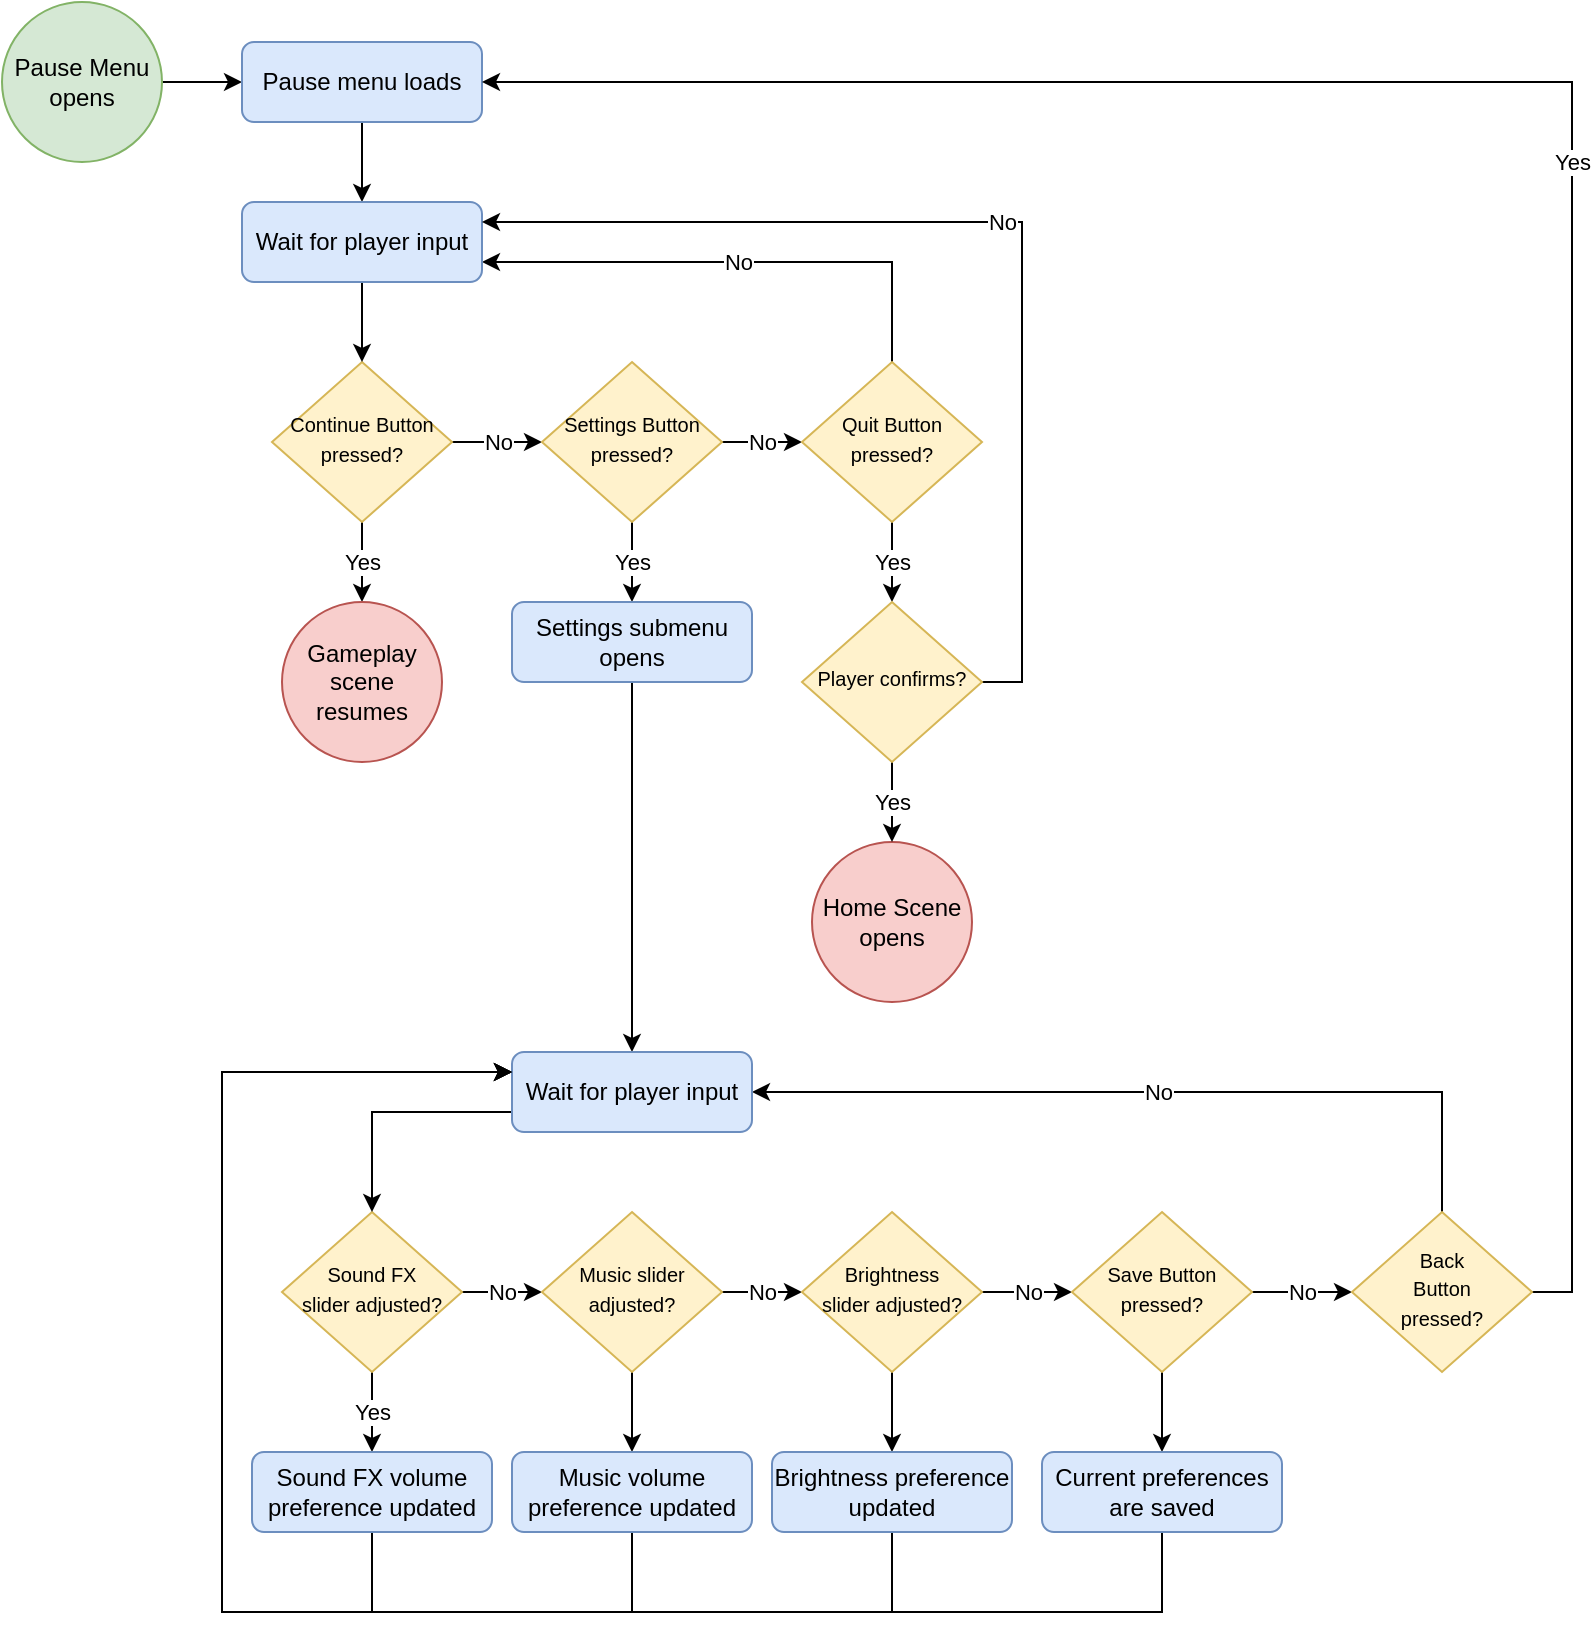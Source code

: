 <mxfile version="14.7.3" type="github"><diagram id="C5RBs43oDa-KdzZeNtuy" name="Page-1"><mxGraphModel dx="1422" dy="762" grid="1" gridSize="10" guides="1" tooltips="1" connect="1" arrows="1" fold="1" page="1" pageScale="1" pageWidth="827" pageHeight="1169" math="0" shadow="0"><root><mxCell id="WIyWlLk6GJQsqaUBKTNV-0"/><mxCell id="WIyWlLk6GJQsqaUBKTNV-1" parent="WIyWlLk6GJQsqaUBKTNV-0"/><mxCell id="w46rc9Ggta0nKSejpY7C-11" value="No" style="edgeStyle=orthogonalEdgeStyle;rounded=0;orthogonalLoop=1;jettySize=auto;html=1;exitX=1;exitY=0.5;exitDx=0;exitDy=0;entryX=0;entryY=0.5;entryDx=0;entryDy=0;" parent="WIyWlLk6GJQsqaUBKTNV-1" source="WIyWlLk6GJQsqaUBKTNV-6" target="w46rc9Ggta0nKSejpY7C-2" edge="1"><mxGeometry relative="1" as="geometry"/></mxCell><mxCell id="w46rc9Ggta0nKSejpY7C-30" value="Yes" style="edgeStyle=orthogonalEdgeStyle;rounded=0;orthogonalLoop=1;jettySize=auto;html=1;exitX=0.5;exitY=1;exitDx=0;exitDy=0;entryX=0.5;entryY=0;entryDx=0;entryDy=0;" parent="WIyWlLk6GJQsqaUBKTNV-1" source="WIyWlLk6GJQsqaUBKTNV-6" target="w46rc9Ggta0nKSejpY7C-29" edge="1"><mxGeometry relative="1" as="geometry"/></mxCell><mxCell id="WIyWlLk6GJQsqaUBKTNV-6" value="&lt;font style=&quot;font-size: 10px&quot;&gt;Continue Button pressed?&lt;/font&gt;" style="rhombus;whiteSpace=wrap;html=1;shadow=0;fontFamily=Helvetica;fontSize=12;align=center;strokeWidth=1;spacing=6;spacingTop=-4;fillColor=#fff2cc;strokeColor=#d6b656;" parent="WIyWlLk6GJQsqaUBKTNV-1" vertex="1"><mxGeometry x="175" y="240" width="90" height="80" as="geometry"/></mxCell><mxCell id="w46rc9Ggta0nKSejpY7C-8" style="edgeStyle=orthogonalEdgeStyle;rounded=0;orthogonalLoop=1;jettySize=auto;html=1;exitX=1;exitY=0.5;exitDx=0;exitDy=0;" parent="WIyWlLk6GJQsqaUBKTNV-1" source="w46rc9Ggta0nKSejpY7C-0" target="w46rc9Ggta0nKSejpY7C-7" edge="1"><mxGeometry relative="1" as="geometry"/></mxCell><mxCell id="w46rc9Ggta0nKSejpY7C-0" value="Pause Menu opens" style="ellipse;whiteSpace=wrap;html=1;aspect=fixed;fillColor=#d5e8d4;strokeColor=#82b366;" parent="WIyWlLk6GJQsqaUBKTNV-1" vertex="1"><mxGeometry x="40" y="60" width="80" height="80" as="geometry"/></mxCell><mxCell id="w46rc9Ggta0nKSejpY7C-12" value="No" style="edgeStyle=orthogonalEdgeStyle;rounded=0;orthogonalLoop=1;jettySize=auto;html=1;exitX=1;exitY=0.5;exitDx=0;exitDy=0;entryX=0;entryY=0.5;entryDx=0;entryDy=0;" parent="WIyWlLk6GJQsqaUBKTNV-1" source="w46rc9Ggta0nKSejpY7C-2" target="w46rc9Ggta0nKSejpY7C-3" edge="1"><mxGeometry relative="1" as="geometry"/></mxCell><mxCell id="w46rc9Ggta0nKSejpY7C-20" value="Yes" style="edgeStyle=orthogonalEdgeStyle;rounded=0;orthogonalLoop=1;jettySize=auto;html=1;exitX=0.5;exitY=1;exitDx=0;exitDy=0;entryX=0.5;entryY=0;entryDx=0;entryDy=0;" parent="WIyWlLk6GJQsqaUBKTNV-1" source="w46rc9Ggta0nKSejpY7C-2" target="gnK7By7rFAybI0cnnryE-4" edge="1"><mxGeometry relative="1" as="geometry"><mxPoint x="355" y="360.0" as="targetPoint"/></mxGeometry></mxCell><mxCell id="w46rc9Ggta0nKSejpY7C-2" value="&lt;span style=&quot;font-size: 10px&quot;&gt;Settings Button pressed?&lt;/span&gt;" style="rhombus;whiteSpace=wrap;html=1;shadow=0;fontFamily=Helvetica;fontSize=12;align=center;strokeWidth=1;spacing=6;spacingTop=-4;fillColor=#fff2cc;strokeColor=#d6b656;" parent="WIyWlLk6GJQsqaUBKTNV-1" vertex="1"><mxGeometry x="310" y="240" width="90" height="80" as="geometry"/></mxCell><mxCell id="w46rc9Ggta0nKSejpY7C-19" value="Yes" style="edgeStyle=orthogonalEdgeStyle;rounded=0;orthogonalLoop=1;jettySize=auto;html=1;exitX=0.5;exitY=1;exitDx=0;exitDy=0;entryX=0.5;entryY=0;entryDx=0;entryDy=0;" parent="WIyWlLk6GJQsqaUBKTNV-1" source="w46rc9Ggta0nKSejpY7C-3" target="gnK7By7rFAybI0cnnryE-1" edge="1"><mxGeometry relative="1" as="geometry"><mxPoint x="485" y="360" as="targetPoint"/></mxGeometry></mxCell><mxCell id="gnK7By7rFAybI0cnnryE-5" value="No" style="edgeStyle=orthogonalEdgeStyle;rounded=0;orthogonalLoop=1;jettySize=auto;html=1;exitX=0.5;exitY=0;exitDx=0;exitDy=0;entryX=1;entryY=0.75;entryDx=0;entryDy=0;" edge="1" parent="WIyWlLk6GJQsqaUBKTNV-1" source="w46rc9Ggta0nKSejpY7C-3" target="w46rc9Ggta0nKSejpY7C-31"><mxGeometry relative="1" as="geometry"/></mxCell><mxCell id="w46rc9Ggta0nKSejpY7C-3" value="&lt;span style=&quot;font-size: 10px&quot;&gt;Quit Button pressed?&lt;/span&gt;" style="rhombus;whiteSpace=wrap;html=1;shadow=0;fontFamily=Helvetica;fontSize=12;align=center;strokeWidth=1;spacing=6;spacingTop=-4;fillColor=#fff2cc;strokeColor=#d6b656;" parent="WIyWlLk6GJQsqaUBKTNV-1" vertex="1"><mxGeometry x="440" y="240" width="90" height="80" as="geometry"/></mxCell><mxCell id="w46rc9Ggta0nKSejpY7C-33" style="edgeStyle=orthogonalEdgeStyle;rounded=0;orthogonalLoop=1;jettySize=auto;html=1;exitX=0.5;exitY=1;exitDx=0;exitDy=0;" parent="WIyWlLk6GJQsqaUBKTNV-1" source="w46rc9Ggta0nKSejpY7C-7" target="w46rc9Ggta0nKSejpY7C-31" edge="1"><mxGeometry relative="1" as="geometry"/></mxCell><mxCell id="w46rc9Ggta0nKSejpY7C-7" value="Pause menu loads" style="rounded=1;whiteSpace=wrap;html=1;fillColor=#dae8fc;strokeColor=#6c8ebf;" parent="WIyWlLk6GJQsqaUBKTNV-1" vertex="1"><mxGeometry x="160" y="80" width="120" height="40" as="geometry"/></mxCell><mxCell id="w46rc9Ggta0nKSejpY7C-25" style="edgeStyle=orthogonalEdgeStyle;rounded=0;orthogonalLoop=1;jettySize=auto;html=1;exitX=0.5;exitY=1;exitDx=0;exitDy=0;entryX=0.5;entryY=0;entryDx=0;entryDy=0;" parent="WIyWlLk6GJQsqaUBKTNV-1" source="gnK7By7rFAybI0cnnryE-4" target="gnK7By7rFAybI0cnnryE-32" edge="1"><mxGeometry relative="1" as="geometry"><mxPoint x="355" y="400.0" as="sourcePoint"/><mxPoint x="355" y="440.0" as="targetPoint"/></mxGeometry></mxCell><mxCell id="w46rc9Ggta0nKSejpY7C-29" value="Gameplay scene resumes" style="ellipse;whiteSpace=wrap;html=1;aspect=fixed;fillColor=#f8cecc;strokeColor=#b85450;" parent="WIyWlLk6GJQsqaUBKTNV-1" vertex="1"><mxGeometry x="180" y="360" width="80" height="80" as="geometry"/></mxCell><mxCell id="w46rc9Ggta0nKSejpY7C-32" style="edgeStyle=orthogonalEdgeStyle;rounded=0;orthogonalLoop=1;jettySize=auto;html=1;exitX=0.5;exitY=1;exitDx=0;exitDy=0;entryX=0.5;entryY=0;entryDx=0;entryDy=0;" parent="WIyWlLk6GJQsqaUBKTNV-1" source="w46rc9Ggta0nKSejpY7C-31" target="WIyWlLk6GJQsqaUBKTNV-6" edge="1"><mxGeometry relative="1" as="geometry"/></mxCell><mxCell id="w46rc9Ggta0nKSejpY7C-31" value="Wait for player input" style="rounded=1;whiteSpace=wrap;html=1;fillColor=#dae8fc;strokeColor=#6c8ebf;" parent="WIyWlLk6GJQsqaUBKTNV-1" vertex="1"><mxGeometry x="160" y="160" width="120" height="40" as="geometry"/></mxCell><mxCell id="gnK7By7rFAybI0cnnryE-0" value="Home Scene opens" style="ellipse;whiteSpace=wrap;html=1;aspect=fixed;fillColor=#f8cecc;strokeColor=#b85450;" vertex="1" parent="WIyWlLk6GJQsqaUBKTNV-1"><mxGeometry x="445" y="480" width="80" height="80" as="geometry"/></mxCell><mxCell id="gnK7By7rFAybI0cnnryE-3" value="Yes" style="edgeStyle=orthogonalEdgeStyle;rounded=0;orthogonalLoop=1;jettySize=auto;html=1;exitX=0.5;exitY=1;exitDx=0;exitDy=0;entryX=0.5;entryY=0;entryDx=0;entryDy=0;" edge="1" parent="WIyWlLk6GJQsqaUBKTNV-1" source="gnK7By7rFAybI0cnnryE-1" target="gnK7By7rFAybI0cnnryE-0"><mxGeometry relative="1" as="geometry"/></mxCell><mxCell id="gnK7By7rFAybI0cnnryE-6" value="No" style="edgeStyle=orthogonalEdgeStyle;rounded=0;orthogonalLoop=1;jettySize=auto;html=1;exitX=1;exitY=0.5;exitDx=0;exitDy=0;entryX=1;entryY=0.25;entryDx=0;entryDy=0;" edge="1" parent="WIyWlLk6GJQsqaUBKTNV-1" source="gnK7By7rFAybI0cnnryE-1" target="w46rc9Ggta0nKSejpY7C-31"><mxGeometry relative="1" as="geometry"/></mxCell><mxCell id="gnK7By7rFAybI0cnnryE-1" value="&lt;span style=&quot;font-size: 10px&quot;&gt;Player confirms?&lt;/span&gt;" style="rhombus;whiteSpace=wrap;html=1;shadow=0;fontFamily=Helvetica;fontSize=12;align=center;strokeWidth=1;spacing=6;spacingTop=-4;fillColor=#fff2cc;strokeColor=#d6b656;" vertex="1" parent="WIyWlLk6GJQsqaUBKTNV-1"><mxGeometry x="440" y="360" width="90" height="80" as="geometry"/></mxCell><mxCell id="gnK7By7rFAybI0cnnryE-4" value="Settings submenu opens" style="rounded=1;whiteSpace=wrap;html=1;fillColor=#dae8fc;strokeColor=#6c8ebf;" vertex="1" parent="WIyWlLk6GJQsqaUBKTNV-1"><mxGeometry x="295" y="360" width="120" height="40" as="geometry"/></mxCell><mxCell id="gnK7By7rFAybI0cnnryE-10" value="No" style="edgeStyle=orthogonalEdgeStyle;rounded=0;orthogonalLoop=1;jettySize=auto;html=1;exitX=1;exitY=0.5;exitDx=0;exitDy=0;entryX=0;entryY=0.5;entryDx=0;entryDy=0;" edge="1" parent="WIyWlLk6GJQsqaUBKTNV-1" source="gnK7By7rFAybI0cnnryE-12" target="gnK7By7rFAybI0cnnryE-15"><mxGeometry relative="1" as="geometry"/></mxCell><mxCell id="gnK7By7rFAybI0cnnryE-11" value="Yes" style="edgeStyle=orthogonalEdgeStyle;rounded=0;orthogonalLoop=1;jettySize=auto;html=1;exitX=0.5;exitY=1;exitDx=0;exitDy=0;" edge="1" parent="WIyWlLk6GJQsqaUBKTNV-1" source="gnK7By7rFAybI0cnnryE-12" target="gnK7By7rFAybI0cnnryE-20"><mxGeometry relative="1" as="geometry"><mxPoint x="230" y="825" as="targetPoint"/></mxGeometry></mxCell><mxCell id="gnK7By7rFAybI0cnnryE-12" value="&lt;span style=&quot;font-size: 10px&quot;&gt;Sound FX &lt;br&gt;slider adjusted?&lt;/span&gt;" style="rhombus;whiteSpace=wrap;html=1;shadow=0;fontFamily=Helvetica;fontSize=12;align=center;strokeWidth=1;spacing=6;spacingTop=-4;fillColor=#fff2cc;strokeColor=#d6b656;" vertex="1" parent="WIyWlLk6GJQsqaUBKTNV-1"><mxGeometry x="180" y="665" width="90" height="80" as="geometry"/></mxCell><mxCell id="gnK7By7rFAybI0cnnryE-13" value="No" style="edgeStyle=orthogonalEdgeStyle;rounded=0;orthogonalLoop=1;jettySize=auto;html=1;exitX=1;exitY=0.5;exitDx=0;exitDy=0;entryX=0;entryY=0.5;entryDx=0;entryDy=0;" edge="1" parent="WIyWlLk6GJQsqaUBKTNV-1" source="gnK7By7rFAybI0cnnryE-15" target="gnK7By7rFAybI0cnnryE-18"><mxGeometry relative="1" as="geometry"/></mxCell><mxCell id="gnK7By7rFAybI0cnnryE-14" style="edgeStyle=orthogonalEdgeStyle;rounded=0;orthogonalLoop=1;jettySize=auto;html=1;exitX=0.5;exitY=1;exitDx=0;exitDy=0;" edge="1" parent="WIyWlLk6GJQsqaUBKTNV-1" source="gnK7By7rFAybI0cnnryE-15" target="gnK7By7rFAybI0cnnryE-38"><mxGeometry relative="1" as="geometry"/></mxCell><mxCell id="gnK7By7rFAybI0cnnryE-15" value="&lt;span style=&quot;font-size: 10px&quot;&gt;Music slider adjusted?&lt;/span&gt;" style="rhombus;whiteSpace=wrap;html=1;shadow=0;fontFamily=Helvetica;fontSize=12;align=center;strokeWidth=1;spacing=6;spacingTop=-4;fillColor=#fff2cc;strokeColor=#d6b656;" vertex="1" parent="WIyWlLk6GJQsqaUBKTNV-1"><mxGeometry x="310" y="665" width="90" height="80" as="geometry"/></mxCell><mxCell id="gnK7By7rFAybI0cnnryE-16" value="No" style="edgeStyle=orthogonalEdgeStyle;rounded=0;orthogonalLoop=1;jettySize=auto;html=1;exitX=1;exitY=0.5;exitDx=0;exitDy=0;entryX=0;entryY=0.5;entryDx=0;entryDy=0;" edge="1" parent="WIyWlLk6GJQsqaUBKTNV-1" source="gnK7By7rFAybI0cnnryE-18" target="gnK7By7rFAybI0cnnryE-25"><mxGeometry relative="1" as="geometry"/></mxCell><mxCell id="gnK7By7rFAybI0cnnryE-17" style="edgeStyle=orthogonalEdgeStyle;rounded=0;orthogonalLoop=1;jettySize=auto;html=1;exitX=0.5;exitY=1;exitDx=0;exitDy=0;entryX=0.5;entryY=0;entryDx=0;entryDy=0;" edge="1" parent="WIyWlLk6GJQsqaUBKTNV-1" source="gnK7By7rFAybI0cnnryE-18" target="gnK7By7rFAybI0cnnryE-40"><mxGeometry relative="1" as="geometry"/></mxCell><mxCell id="gnK7By7rFAybI0cnnryE-18" value="&lt;span style=&quot;font-size: 10px&quot;&gt;Brightness &lt;br&gt;slider adjusted?&lt;/span&gt;" style="rhombus;whiteSpace=wrap;html=1;shadow=0;fontFamily=Helvetica;fontSize=12;align=center;strokeWidth=1;spacing=6;spacingTop=-4;fillColor=#fff2cc;strokeColor=#d6b656;" vertex="1" parent="WIyWlLk6GJQsqaUBKTNV-1"><mxGeometry x="440" y="665" width="90" height="80" as="geometry"/></mxCell><mxCell id="gnK7By7rFAybI0cnnryE-19" style="edgeStyle=orthogonalEdgeStyle;rounded=0;orthogonalLoop=1;jettySize=auto;html=1;exitX=0.5;exitY=1;exitDx=0;exitDy=0;entryX=0;entryY=0.25;entryDx=0;entryDy=0;" edge="1" parent="WIyWlLk6GJQsqaUBKTNV-1" source="gnK7By7rFAybI0cnnryE-20" target="gnK7By7rFAybI0cnnryE-32"><mxGeometry relative="1" as="geometry"><Array as="points"><mxPoint x="225" y="865"/><mxPoint x="150" y="865"/><mxPoint x="150" y="595"/></Array></mxGeometry></mxCell><mxCell id="gnK7By7rFAybI0cnnryE-20" value="Sound FX volume preference updated" style="rounded=1;whiteSpace=wrap;html=1;fillColor=#dae8fc;strokeColor=#6c8ebf;" vertex="1" parent="WIyWlLk6GJQsqaUBKTNV-1"><mxGeometry x="165" y="785" width="120" height="40" as="geometry"/></mxCell><mxCell id="gnK7By7rFAybI0cnnryE-21" style="edgeStyle=orthogonalEdgeStyle;rounded=0;orthogonalLoop=1;jettySize=auto;html=1;exitX=0;exitY=0.75;exitDx=0;exitDy=0;entryX=0.5;entryY=0;entryDx=0;entryDy=0;" edge="1" parent="WIyWlLk6GJQsqaUBKTNV-1" source="gnK7By7rFAybI0cnnryE-32" target="gnK7By7rFAybI0cnnryE-12"><mxGeometry relative="1" as="geometry"><mxPoint x="225" y="665" as="targetPoint"/></mxGeometry></mxCell><mxCell id="gnK7By7rFAybI0cnnryE-23" value="No" style="edgeStyle=orthogonalEdgeStyle;rounded=0;orthogonalLoop=1;jettySize=auto;html=1;" edge="1" parent="WIyWlLk6GJQsqaUBKTNV-1" source="gnK7By7rFAybI0cnnryE-25" target="gnK7By7rFAybI0cnnryE-31"><mxGeometry relative="1" as="geometry"/></mxCell><mxCell id="gnK7By7rFAybI0cnnryE-24" style="edgeStyle=orthogonalEdgeStyle;rounded=0;orthogonalLoop=1;jettySize=auto;html=1;exitX=0.5;exitY=1;exitDx=0;exitDy=0;entryX=0.5;entryY=0;entryDx=0;entryDy=0;" edge="1" parent="WIyWlLk6GJQsqaUBKTNV-1" source="gnK7By7rFAybI0cnnryE-25" target="gnK7By7rFAybI0cnnryE-42"><mxGeometry relative="1" as="geometry"/></mxCell><mxCell id="gnK7By7rFAybI0cnnryE-25" value="&lt;span style=&quot;font-size: 10px&quot;&gt;Save Button pressed?&lt;/span&gt;" style="rhombus;whiteSpace=wrap;html=1;shadow=0;fontFamily=Helvetica;fontSize=12;align=center;strokeWidth=1;spacing=6;spacingTop=-4;fillColor=#fff2cc;strokeColor=#d6b656;" vertex="1" parent="WIyWlLk6GJQsqaUBKTNV-1"><mxGeometry x="575" y="665" width="90" height="80" as="geometry"/></mxCell><mxCell id="gnK7By7rFAybI0cnnryE-29" value="No" style="edgeStyle=orthogonalEdgeStyle;rounded=0;orthogonalLoop=1;jettySize=auto;html=1;exitX=0.5;exitY=0;exitDx=0;exitDy=0;entryX=1;entryY=0.5;entryDx=0;entryDy=0;" edge="1" parent="WIyWlLk6GJQsqaUBKTNV-1" source="gnK7By7rFAybI0cnnryE-31" target="gnK7By7rFAybI0cnnryE-32"><mxGeometry relative="1" as="geometry"><mxPoint x="420" y="605" as="targetPoint"/></mxGeometry></mxCell><mxCell id="gnK7By7rFAybI0cnnryE-44" value="Yes" style="edgeStyle=orthogonalEdgeStyle;rounded=0;orthogonalLoop=1;jettySize=auto;html=1;exitX=1;exitY=0.5;exitDx=0;exitDy=0;entryX=1;entryY=0.5;entryDx=0;entryDy=0;" edge="1" parent="WIyWlLk6GJQsqaUBKTNV-1" source="gnK7By7rFAybI0cnnryE-31" target="w46rc9Ggta0nKSejpY7C-7"><mxGeometry relative="1" as="geometry"/></mxCell><mxCell id="gnK7By7rFAybI0cnnryE-31" value="&lt;font style=&quot;font-size: 10px&quot;&gt;Back&lt;br&gt;Button &lt;br&gt;pressed?&lt;/font&gt;" style="rhombus;whiteSpace=wrap;html=1;shadow=0;fontFamily=Helvetica;fontSize=12;align=center;strokeWidth=1;spacing=6;spacingTop=-4;fillColor=#fff2cc;strokeColor=#d6b656;" vertex="1" parent="WIyWlLk6GJQsqaUBKTNV-1"><mxGeometry x="715" y="665" width="90" height="80" as="geometry"/></mxCell><mxCell id="gnK7By7rFAybI0cnnryE-32" value="Wait for player input" style="rounded=1;whiteSpace=wrap;html=1;fillColor=#dae8fc;strokeColor=#6c8ebf;" vertex="1" parent="WIyWlLk6GJQsqaUBKTNV-1"><mxGeometry x="295" y="585" width="120" height="40" as="geometry"/></mxCell><mxCell id="gnK7By7rFAybI0cnnryE-37" style="edgeStyle=orthogonalEdgeStyle;rounded=0;orthogonalLoop=1;jettySize=auto;html=1;exitX=0.5;exitY=1;exitDx=0;exitDy=0;entryX=0;entryY=0.25;entryDx=0;entryDy=0;" edge="1" parent="WIyWlLk6GJQsqaUBKTNV-1" source="gnK7By7rFAybI0cnnryE-38" target="gnK7By7rFAybI0cnnryE-32"><mxGeometry relative="1" as="geometry"><mxPoint x="300" y="595" as="targetPoint"/><Array as="points"><mxPoint x="355" y="865"/><mxPoint x="150" y="865"/><mxPoint x="150" y="595"/></Array></mxGeometry></mxCell><mxCell id="gnK7By7rFAybI0cnnryE-38" value="Music volume preference updated" style="rounded=1;whiteSpace=wrap;html=1;fillColor=#dae8fc;strokeColor=#6c8ebf;" vertex="1" parent="WIyWlLk6GJQsqaUBKTNV-1"><mxGeometry x="295" y="785" width="120" height="40" as="geometry"/></mxCell><mxCell id="gnK7By7rFAybI0cnnryE-39" style="edgeStyle=orthogonalEdgeStyle;rounded=0;orthogonalLoop=1;jettySize=auto;html=1;exitX=0.5;exitY=1;exitDx=0;exitDy=0;entryX=0;entryY=0.25;entryDx=0;entryDy=0;" edge="1" parent="WIyWlLk6GJQsqaUBKTNV-1" source="gnK7By7rFAybI0cnnryE-40" target="gnK7By7rFAybI0cnnryE-32"><mxGeometry relative="1" as="geometry"><mxPoint x="300" y="595" as="targetPoint"/><Array as="points"><mxPoint x="485" y="865"/><mxPoint x="150" y="865"/><mxPoint x="150" y="595"/></Array></mxGeometry></mxCell><mxCell id="gnK7By7rFAybI0cnnryE-40" value="Brightness preference updated" style="rounded=1;whiteSpace=wrap;html=1;fillColor=#dae8fc;strokeColor=#6c8ebf;" vertex="1" parent="WIyWlLk6GJQsqaUBKTNV-1"><mxGeometry x="425" y="785" width="120" height="40" as="geometry"/></mxCell><mxCell id="gnK7By7rFAybI0cnnryE-41" style="edgeStyle=orthogonalEdgeStyle;rounded=0;orthogonalLoop=1;jettySize=auto;html=1;exitX=0.5;exitY=1;exitDx=0;exitDy=0;entryX=0;entryY=0.25;entryDx=0;entryDy=0;" edge="1" parent="WIyWlLk6GJQsqaUBKTNV-1" source="gnK7By7rFAybI0cnnryE-42" target="gnK7By7rFAybI0cnnryE-32"><mxGeometry relative="1" as="geometry"><mxPoint x="300" y="595" as="targetPoint"/><Array as="points"><mxPoint x="620" y="865"/><mxPoint x="150" y="865"/><mxPoint x="150" y="595"/></Array></mxGeometry></mxCell><mxCell id="gnK7By7rFAybI0cnnryE-42" value="Current preferences are saved" style="rounded=1;whiteSpace=wrap;html=1;fillColor=#dae8fc;strokeColor=#6c8ebf;" vertex="1" parent="WIyWlLk6GJQsqaUBKTNV-1"><mxGeometry x="560" y="785" width="120" height="40" as="geometry"/></mxCell></root></mxGraphModel></diagram></mxfile>